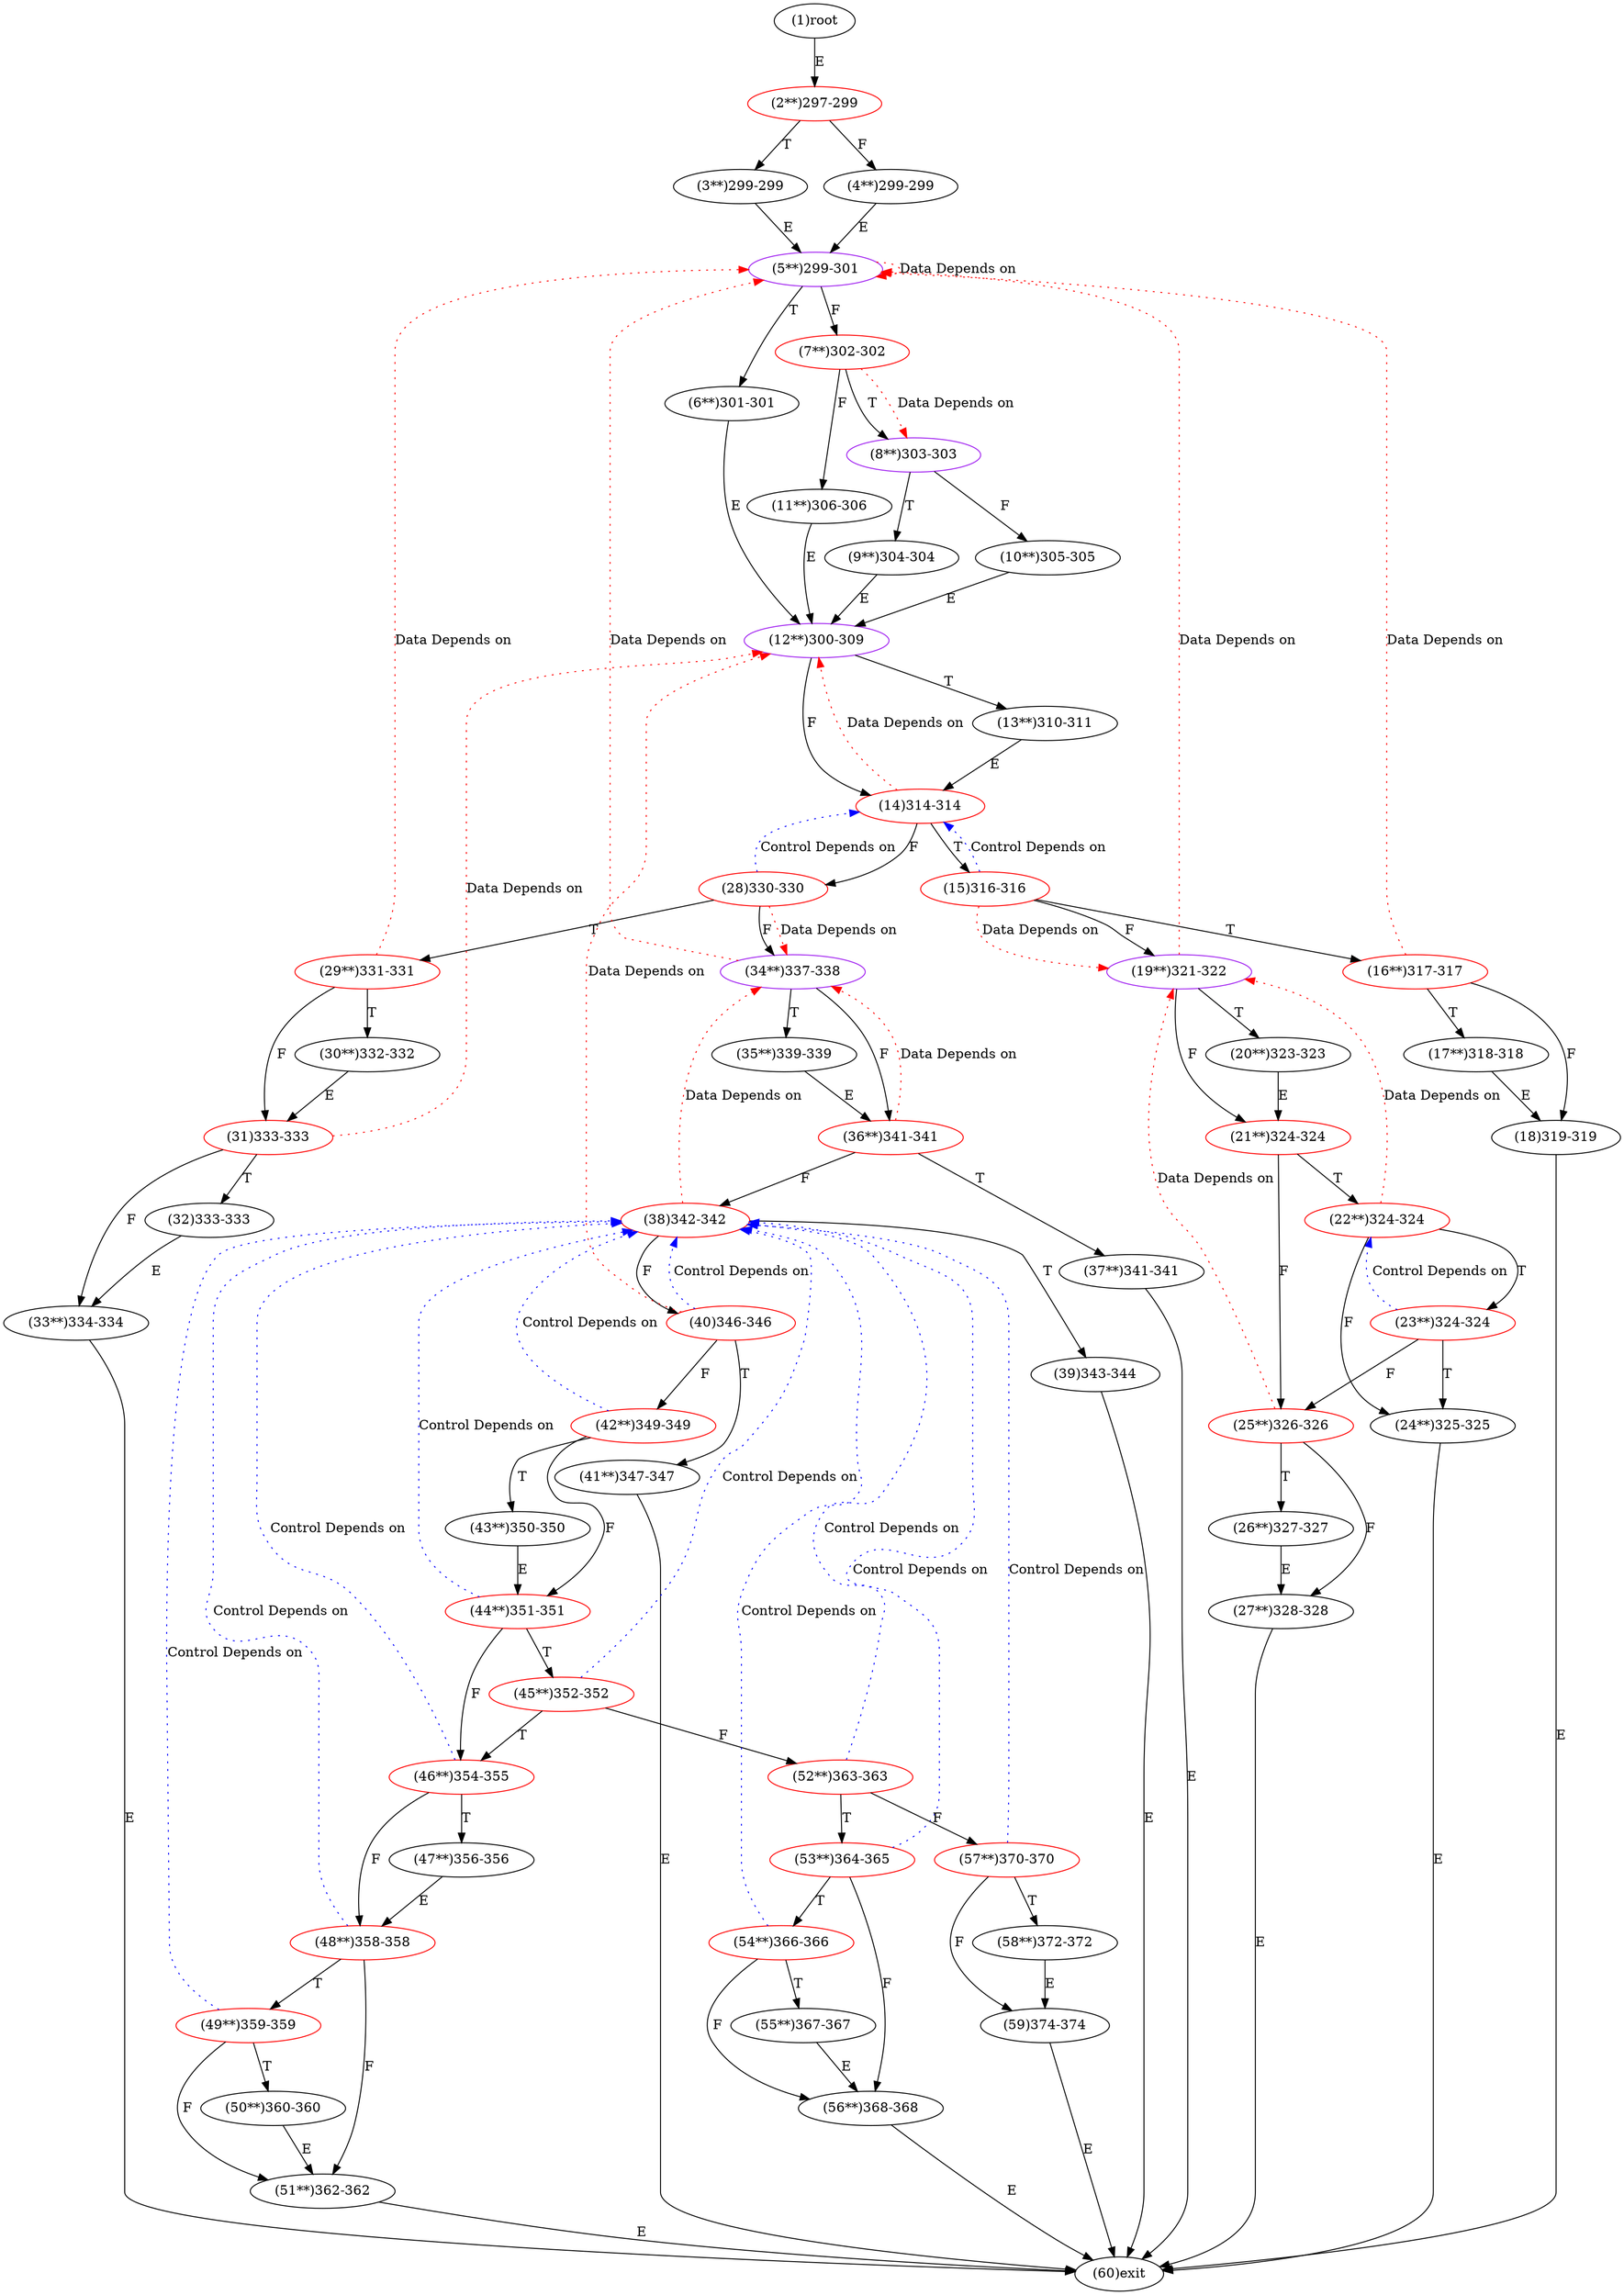 digraph "" { 
1[ label="(1)root"];
2[ label="(2**)297-299",color=red];
3[ label="(3**)299-299"];
4[ label="(4**)299-299"];
5[ label="(5**)299-301",color=purple];
6[ label="(6**)301-301"];
7[ label="(7**)302-302",color=red];
8[ label="(8**)303-303",color=purple];
9[ label="(9**)304-304"];
10[ label="(10**)305-305"];
11[ label="(11**)306-306"];
12[ label="(12**)300-309",color=purple];
13[ label="(13**)310-311"];
14[ label="(14)314-314",color=red];
15[ label="(15)316-316",color=red];
17[ label="(17**)318-318"];
16[ label="(16**)317-317",color=red];
19[ label="(19**)321-322",color=purple];
18[ label="(18)319-319"];
21[ label="(21**)324-324",color=red];
20[ label="(20**)323-323"];
23[ label="(23**)324-324",color=red];
22[ label="(22**)324-324",color=red];
25[ label="(25**)326-326",color=red];
24[ label="(24**)325-325"];
27[ label="(27**)328-328"];
26[ label="(26**)327-327"];
29[ label="(29**)331-331",color=red];
28[ label="(28)330-330",color=red];
31[ label="(31)333-333",color=red];
30[ label="(30**)332-332"];
34[ label="(34**)337-338",color=purple];
35[ label="(35**)339-339"];
32[ label="(32)333-333"];
33[ label="(33**)334-334"];
38[ label="(38)342-342",color=red];
39[ label="(39)343-344"];
36[ label="(36**)341-341",color=red];
37[ label="(37**)341-341"];
42[ label="(42**)349-349",color=red];
43[ label="(43**)350-350"];
40[ label="(40)346-346",color=red];
41[ label="(41**)347-347"];
46[ label="(46**)354-355",color=red];
47[ label="(47**)356-356"];
44[ label="(44**)351-351",color=red];
45[ label="(45**)352-352",color=red];
51[ label="(51**)362-362"];
50[ label="(50**)360-360"];
49[ label="(49**)359-359",color=red];
48[ label="(48**)358-358",color=red];
55[ label="(55**)367-367"];
54[ label="(54**)366-366",color=red];
53[ label="(53**)364-365",color=red];
52[ label="(52**)363-363",color=red];
59[ label="(59)374-374"];
58[ label="(58**)372-372"];
57[ label="(57**)370-370",color=red];
56[ label="(56**)368-368"];
60[ label="(60)exit"];
1->2[ label="E"];
2->4[ label="F"];
2->3[ label="T"];
3->5[ label="E"];
4->5[ label="E"];
5->7[ label="F"];
5->6[ label="T"];
6->12[ label="E"];
7->11[ label="F"];
7->8[ label="T"];
8->10[ label="F"];
8->9[ label="T"];
9->12[ label="E"];
10->12[ label="E"];
11->12[ label="E"];
12->14[ label="F"];
12->13[ label="T"];
13->14[ label="E"];
14->28[ label="F"];
14->15[ label="T"];
15->19[ label="F"];
15->16[ label="T"];
16->18[ label="F"];
16->17[ label="T"];
17->18[ label="E"];
18->60[ label="E"];
19->21[ label="F"];
19->20[ label="T"];
20->21[ label="E"];
21->25[ label="F"];
21->22[ label="T"];
22->24[ label="F"];
22->23[ label="T"];
23->25[ label="F"];
23->24[ label="T"];
24->60[ label="E"];
25->27[ label="F"];
25->26[ label="T"];
26->27[ label="E"];
27->60[ label="E"];
28->34[ label="F"];
28->29[ label="T"];
29->31[ label="F"];
29->30[ label="T"];
30->31[ label="E"];
31->33[ label="F"];
31->32[ label="T"];
32->33[ label="E"];
33->60[ label="E"];
34->36[ label="F"];
34->35[ label="T"];
35->36[ label="E"];
36->38[ label="F"];
36->37[ label="T"];
37->60[ label="E"];
38->40[ label="F"];
38->39[ label="T"];
39->60[ label="E"];
40->42[ label="F"];
40->41[ label="T"];
41->60[ label="E"];
42->44[ label="F"];
42->43[ label="T"];
43->44[ label="E"];
44->46[ label="F"];
44->45[ label="T"];
45->52[ label="F"];
45->46[ label="T"];
46->48[ label="F"];
46->47[ label="T"];
47->48[ label="E"];
48->51[ label="F"];
48->49[ label="T"];
49->51[ label="F"];
49->50[ label="T"];
50->51[ label="E"];
51->60[ label="E"];
52->57[ label="F"];
52->53[ label="T"];
53->56[ label="F"];
53->54[ label="T"];
54->56[ label="F"];
54->55[ label="T"];
55->56[ label="E"];
56->60[ label="E"];
57->59[ label="F"];
57->58[ label="T"];
58->59[ label="E"];
59->60[ label="E"];
5->5[ color="red" label="Data Depends on" style = dotted ];
7->8[ color="red" label="Data Depends on" style = dotted ];
14->12[ color="red" label="Data Depends on" style = dotted ];
15->14[ color="blue" label="Control Depends on" style = dotted ];
15->19[ color="red" label="Data Depends on" style = dotted ];
16->5[ color="red" label="Data Depends on" style = dotted ];
19->5[ color="red" label="Data Depends on" style = dotted ];
23->22[ color="blue" label="Control Depends on" style = dotted ];
22->19[ color="red" label="Data Depends on" style = dotted ];
25->19[ color="red" label="Data Depends on" style = dotted ];
29->5[ color="red" label="Data Depends on" style = dotted ];
28->14[ color="blue" label="Control Depends on" style = dotted ];
28->34[ color="red" label="Data Depends on" style = dotted ];
31->12[ color="red" label="Data Depends on" style = dotted ];
34->5[ color="red" label="Data Depends on" style = dotted ];
38->34[ color="red" label="Data Depends on" style = dotted ];
36->34[ color="red" label="Data Depends on" style = dotted ];
42->38[ color="blue" label="Control Depends on" style = dotted ];
40->12[ color="red" label="Data Depends on" style = dotted ];
40->38[ color="blue" label="Control Depends on" style = dotted ];
46->38[ color="blue" label="Control Depends on" style = dotted ];
44->38[ color="blue" label="Control Depends on" style = dotted ];
45->38[ color="blue" label="Control Depends on" style = dotted ];
49->38[ color="blue" label="Control Depends on" style = dotted ];
48->38[ color="blue" label="Control Depends on" style = dotted ];
54->38[ color="blue" label="Control Depends on" style = dotted ];
53->38[ color="blue" label="Control Depends on" style = dotted ];
52->38[ color="blue" label="Control Depends on" style = dotted ];
57->38[ color="blue" label="Control Depends on" style = dotted ];
}